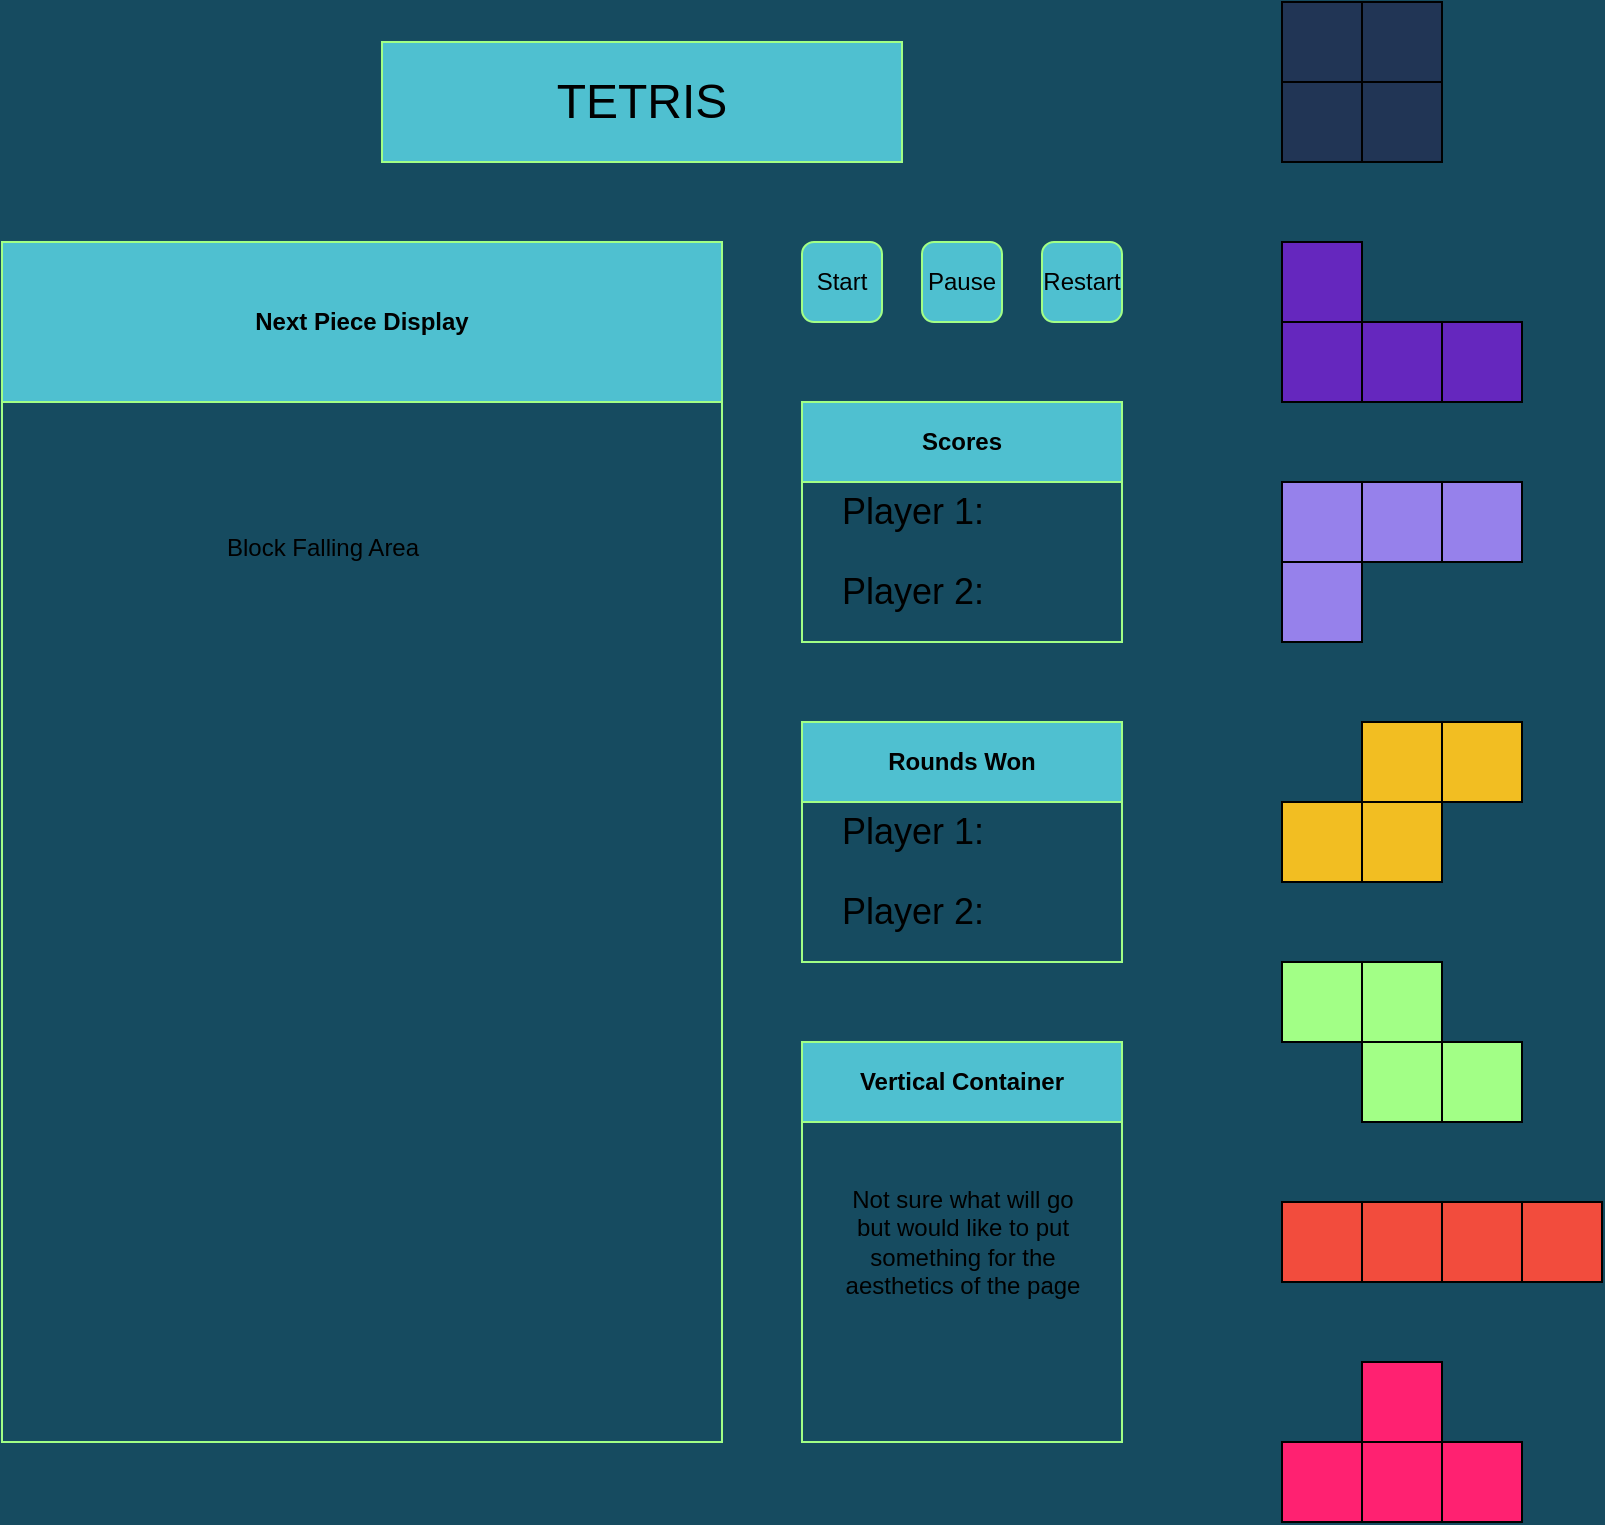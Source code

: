 <mxfile version="21.6.2" type="device">
  <diagram name="Page-1" id="suPpcndtlWwXQIMXJ4hy">
    <mxGraphModel dx="1286" dy="763" grid="1" gridSize="10" guides="1" tooltips="1" connect="1" arrows="1" fold="1" page="1" pageScale="1" pageWidth="850" pageHeight="1100" background="#164B60" math="0" shadow="0">
      <root>
        <mxCell id="0" />
        <mxCell id="1" parent="0" />
        <mxCell id="fSxp4DTqtxFFO8I0Ylg6-1" value="Next Piece Display" style="swimlane;whiteSpace=wrap;html=1;startSize=80;strokeColor=#A2FF86;fillColor=#4FC0D0;" parent="1" vertex="1">
          <mxGeometry x="40" y="120" width="360" height="600" as="geometry" />
        </mxCell>
        <mxCell id="fSxp4DTqtxFFO8I0Ylg6-2" value="Block Falling Area" style="text;html=1;align=center;verticalAlign=middle;resizable=0;points=[];autosize=1;strokeColor=none;fillColor=none;" parent="1" vertex="1">
          <mxGeometry x="140" y="258" width="120" height="30" as="geometry" />
        </mxCell>
        <mxCell id="fSxp4DTqtxFFO8I0Ylg6-5" value="Scores" style="swimlane;whiteSpace=wrap;html=1;fillColor=#4FC0D0;strokeColor=#A2FF86;startSize=40;" parent="1" vertex="1">
          <mxGeometry x="440" y="200" width="160" height="120" as="geometry" />
        </mxCell>
        <mxCell id="fSxp4DTqtxFFO8I0Ylg6-8" value="&lt;font style=&quot;font-size: 18px;&quot;&gt;Player 2:&lt;/font&gt;" style="text;html=1;align=center;verticalAlign=middle;resizable=0;points=[];autosize=1;strokeColor=none;fillColor=none;" parent="fSxp4DTqtxFFO8I0Ylg6-5" vertex="1">
          <mxGeometry x="10" y="75" width="90" height="40" as="geometry" />
        </mxCell>
        <mxCell id="fSxp4DTqtxFFO8I0Ylg6-7" value="&lt;font style=&quot;font-size: 18px;&quot;&gt;Player 1:&lt;/font&gt;" style="text;html=1;align=center;verticalAlign=middle;resizable=0;points=[];autosize=1;strokeColor=none;fillColor=none;" parent="fSxp4DTqtxFFO8I0Ylg6-5" vertex="1">
          <mxGeometry x="10" y="35" width="90" height="40" as="geometry" />
        </mxCell>
        <mxCell id="fSxp4DTqtxFFO8I0Ylg6-9" value="Start" style="rounded=1;whiteSpace=wrap;html=1;fillColor=#4FC0D0;strokeColor=#A2FF86;" parent="1" vertex="1">
          <mxGeometry x="440" y="120" width="40" height="40" as="geometry" />
        </mxCell>
        <mxCell id="fSxp4DTqtxFFO8I0Ylg6-10" value="Pause" style="rounded=1;whiteSpace=wrap;html=1;fillColor=#4FC0D0;strokeColor=#A2FF86;" parent="1" vertex="1">
          <mxGeometry x="500" y="120" width="40" height="40" as="geometry" />
        </mxCell>
        <mxCell id="fSxp4DTqtxFFO8I0Ylg6-12" value="Restart" style="rounded=1;whiteSpace=wrap;html=1;fillColor=#4FC0D0;strokeColor=#A2FF86;" parent="1" vertex="1">
          <mxGeometry x="560" y="120" width="40" height="40" as="geometry" />
        </mxCell>
        <mxCell id="fSxp4DTqtxFFO8I0Ylg6-14" value="&lt;font style=&quot;font-size: 24px;&quot;&gt;TETRIS&lt;/font&gt;" style="rounded=0;whiteSpace=wrap;html=1;fillColor=#4FC0D0;strokeColor=#A2FF86;" parent="1" vertex="1">
          <mxGeometry x="230" y="20" width="260" height="60" as="geometry" />
        </mxCell>
        <mxCell id="fSxp4DTqtxFFO8I0Ylg6-15" value="Rounds Won" style="swimlane;whiteSpace=wrap;html=1;fillColor=#4FC0D0;strokeColor=#A2FF86;startSize=40;" parent="1" vertex="1">
          <mxGeometry x="440" y="360" width="160" height="120" as="geometry" />
        </mxCell>
        <mxCell id="fSxp4DTqtxFFO8I0Ylg6-16" value="&lt;font style=&quot;font-size: 18px;&quot;&gt;Player 2:&lt;/font&gt;" style="text;html=1;align=center;verticalAlign=middle;resizable=0;points=[];autosize=1;strokeColor=none;fillColor=none;" parent="fSxp4DTqtxFFO8I0Ylg6-15" vertex="1">
          <mxGeometry x="10" y="75" width="90" height="40" as="geometry" />
        </mxCell>
        <mxCell id="fSxp4DTqtxFFO8I0Ylg6-17" value="&lt;font style=&quot;font-size: 18px;&quot;&gt;Player 1:&lt;/font&gt;" style="text;html=1;align=center;verticalAlign=middle;resizable=0;points=[];autosize=1;strokeColor=none;fillColor=none;" parent="fSxp4DTqtxFFO8I0Ylg6-15" vertex="1">
          <mxGeometry x="10" y="35" width="90" height="40" as="geometry" />
        </mxCell>
        <mxCell id="fSxp4DTqtxFFO8I0Ylg6-18" value="Vertical Container" style="swimlane;whiteSpace=wrap;html=1;fillColor=#4FC0D0;strokeColor=#A2FF86;startSize=40;" parent="1" vertex="1">
          <mxGeometry x="440" y="520" width="160" height="200" as="geometry" />
        </mxCell>
        <mxCell id="fSxp4DTqtxFFO8I0Ylg6-21" value="Not sure what will go&lt;br&gt;but would like to put&lt;br&gt;something for the &lt;br&gt;aesthetics of the page" style="text;html=1;align=center;verticalAlign=middle;resizable=0;points=[];autosize=1;strokeColor=none;fillColor=none;" parent="fSxp4DTqtxFFO8I0Ylg6-18" vertex="1">
          <mxGeometry x="10" y="65" width="140" height="70" as="geometry" />
        </mxCell>
        <mxCell id="fSxp4DTqtxFFO8I0Ylg6-31" value="" style="whiteSpace=wrap;html=1;aspect=fixed;fillColor=#F24C3D;" parent="1" vertex="1">
          <mxGeometry x="800" y="600" width="40" height="40" as="geometry" />
        </mxCell>
        <mxCell id="fSxp4DTqtxFFO8I0Ylg6-40" value="" style="whiteSpace=wrap;html=1;aspect=fixed;fillColor=#F24C3D;" parent="1" vertex="1">
          <mxGeometry x="760" y="600" width="40" height="40" as="geometry" />
        </mxCell>
        <mxCell id="fSxp4DTqtxFFO8I0Ylg6-41" value="" style="whiteSpace=wrap;html=1;aspect=fixed;fillColor=#F24C3D;" parent="1" vertex="1">
          <mxGeometry x="720" y="600" width="40" height="40" as="geometry" />
        </mxCell>
        <mxCell id="fSxp4DTqtxFFO8I0Ylg6-42" value="" style="whiteSpace=wrap;html=1;aspect=fixed;fillColor=#f24c3d;" parent="1" vertex="1">
          <mxGeometry x="680" y="600" width="40" height="40" as="geometry" />
        </mxCell>
        <mxCell id="fSxp4DTqtxFFO8I0Ylg6-44" value="" style="whiteSpace=wrap;html=1;aspect=fixed;fillColor=#ff2171;" parent="1" vertex="1">
          <mxGeometry x="680" y="720" width="40" height="40" as="geometry" />
        </mxCell>
        <mxCell id="fSxp4DTqtxFFO8I0Ylg6-47" value="" style="whiteSpace=wrap;html=1;aspect=fixed;strokeColor=#000000;fillColor=#A2FF86;" parent="1" vertex="1">
          <mxGeometry x="680" y="480" width="40" height="40" as="geometry" />
        </mxCell>
        <mxCell id="fSxp4DTqtxFFO8I0Ylg6-48" value="" style="whiteSpace=wrap;html=1;aspect=fixed;fillColor=#A2FF86;" parent="1" vertex="1">
          <mxGeometry x="720" y="480" width="40" height="40" as="geometry" />
        </mxCell>
        <mxCell id="fSxp4DTqtxFFO8I0Ylg6-49" value="" style="whiteSpace=wrap;html=1;aspect=fixed;fillColor=#A2FF86;" parent="1" vertex="1">
          <mxGeometry x="720" y="520" width="40" height="40" as="geometry" />
        </mxCell>
        <mxCell id="fSxp4DTqtxFFO8I0Ylg6-50" value="" style="whiteSpace=wrap;html=1;aspect=fixed;fillColor=#A2FF86;" parent="1" vertex="1">
          <mxGeometry x="760" y="520" width="40" height="40" as="geometry" />
        </mxCell>
        <mxCell id="fSxp4DTqtxFFO8I0Ylg6-51" value="" style="whiteSpace=wrap;html=1;aspect=fixed;fillColor=#F2BE22;" parent="1" vertex="1">
          <mxGeometry x="760" y="360" width="40" height="40" as="geometry" />
        </mxCell>
        <mxCell id="fSxp4DTqtxFFO8I0Ylg6-52" value="" style="whiteSpace=wrap;html=1;aspect=fixed;fillColor=#F2BE22;" parent="1" vertex="1">
          <mxGeometry x="720" y="360" width="40" height="40" as="geometry" />
        </mxCell>
        <mxCell id="fSxp4DTqtxFFO8I0Ylg6-53" value="" style="whiteSpace=wrap;html=1;aspect=fixed;fillColor=#F2BE22;" parent="1" vertex="1">
          <mxGeometry x="720" y="400" width="40" height="40" as="geometry" />
        </mxCell>
        <mxCell id="fSxp4DTqtxFFO8I0Ylg6-54" value="" style="whiteSpace=wrap;html=1;aspect=fixed;fillColor=#F2BE22;" parent="1" vertex="1">
          <mxGeometry x="680" y="400" width="40" height="40" as="geometry" />
        </mxCell>
        <mxCell id="fSxp4DTqtxFFO8I0Ylg6-58" value="" style="whiteSpace=wrap;html=1;aspect=fixed;fillColor=#6527be;" parent="1" vertex="1">
          <mxGeometry x="680" y="160" width="40" height="40" as="geometry" />
        </mxCell>
        <mxCell id="fSxp4DTqtxFFO8I0Ylg6-59" value="" style="whiteSpace=wrap;html=1;aspect=fixed;fillColor=#213555;" parent="1" vertex="1">
          <mxGeometry x="680" width="40" height="40" as="geometry" />
        </mxCell>
        <mxCell id="fSxp4DTqtxFFO8I0Ylg6-63" value="" style="whiteSpace=wrap;html=1;aspect=fixed;fillColor=#6527be;" parent="1" vertex="1">
          <mxGeometry x="680" y="120" width="40" height="40" as="geometry" />
        </mxCell>
        <mxCell id="fSxp4DTqtxFFO8I0Ylg6-64" value="" style="whiteSpace=wrap;html=1;aspect=fixed;fillColor=#6527be;" parent="1" vertex="1">
          <mxGeometry x="720" y="160" width="40" height="40" as="geometry" />
        </mxCell>
        <mxCell id="fSxp4DTqtxFFO8I0Ylg6-65" value="" style="whiteSpace=wrap;html=1;aspect=fixed;fillColor=#6527be;" parent="1" vertex="1">
          <mxGeometry x="760" y="160" width="40" height="40" as="geometry" />
        </mxCell>
        <mxCell id="fSxp4DTqtxFFO8I0Ylg6-66" value="" style="whiteSpace=wrap;html=1;aspect=fixed;fillColor=#9681eb;" parent="1" vertex="1">
          <mxGeometry x="760" y="240" width="40" height="40" as="geometry" />
        </mxCell>
        <mxCell id="fSxp4DTqtxFFO8I0Ylg6-67" value="" style="whiteSpace=wrap;html=1;aspect=fixed;fillColor=#9681eb;" parent="1" vertex="1">
          <mxGeometry x="720" y="240" width="40" height="40" as="geometry" />
        </mxCell>
        <mxCell id="fSxp4DTqtxFFO8I0Ylg6-68" value="" style="whiteSpace=wrap;html=1;aspect=fixed;fillColor=#9681eb;" parent="1" vertex="1">
          <mxGeometry x="680" y="280" width="40" height="40" as="geometry" />
        </mxCell>
        <mxCell id="fSxp4DTqtxFFO8I0Ylg6-69" value="" style="whiteSpace=wrap;html=1;aspect=fixed;fillColor=#9681eb;" parent="1" vertex="1">
          <mxGeometry x="680" y="240" width="40" height="40" as="geometry" />
        </mxCell>
        <mxCell id="fSxp4DTqtxFFO8I0Ylg6-70" value="" style="whiteSpace=wrap;html=1;aspect=fixed;fillColor=#ff2171;" parent="1" vertex="1">
          <mxGeometry x="720" y="720" width="40" height="40" as="geometry" />
        </mxCell>
        <mxCell id="fSxp4DTqtxFFO8I0Ylg6-71" value="" style="whiteSpace=wrap;html=1;aspect=fixed;fillColor=#ff2171;" parent="1" vertex="1">
          <mxGeometry x="760" y="720" width="40" height="40" as="geometry" />
        </mxCell>
        <mxCell id="fSxp4DTqtxFFO8I0Ylg6-72" value="" style="whiteSpace=wrap;html=1;aspect=fixed;fillColor=#ff2171;" parent="1" vertex="1">
          <mxGeometry x="720" y="680" width="40" height="40" as="geometry" />
        </mxCell>
        <mxCell id="fSxp4DTqtxFFO8I0Ylg6-73" value="" style="whiteSpace=wrap;html=1;aspect=fixed;fillColor=#213555;" parent="1" vertex="1">
          <mxGeometry x="720" width="40" height="40" as="geometry" />
        </mxCell>
        <mxCell id="fSxp4DTqtxFFO8I0Ylg6-74" value="" style="whiteSpace=wrap;html=1;aspect=fixed;fillColor=#213555;" parent="1" vertex="1">
          <mxGeometry x="680" y="40" width="40" height="40" as="geometry" />
        </mxCell>
        <mxCell id="fSxp4DTqtxFFO8I0Ylg6-75" value="" style="whiteSpace=wrap;html=1;aspect=fixed;fillColor=#213555;" parent="1" vertex="1">
          <mxGeometry x="720" y="40" width="40" height="40" as="geometry" />
        </mxCell>
      </root>
    </mxGraphModel>
  </diagram>
</mxfile>
